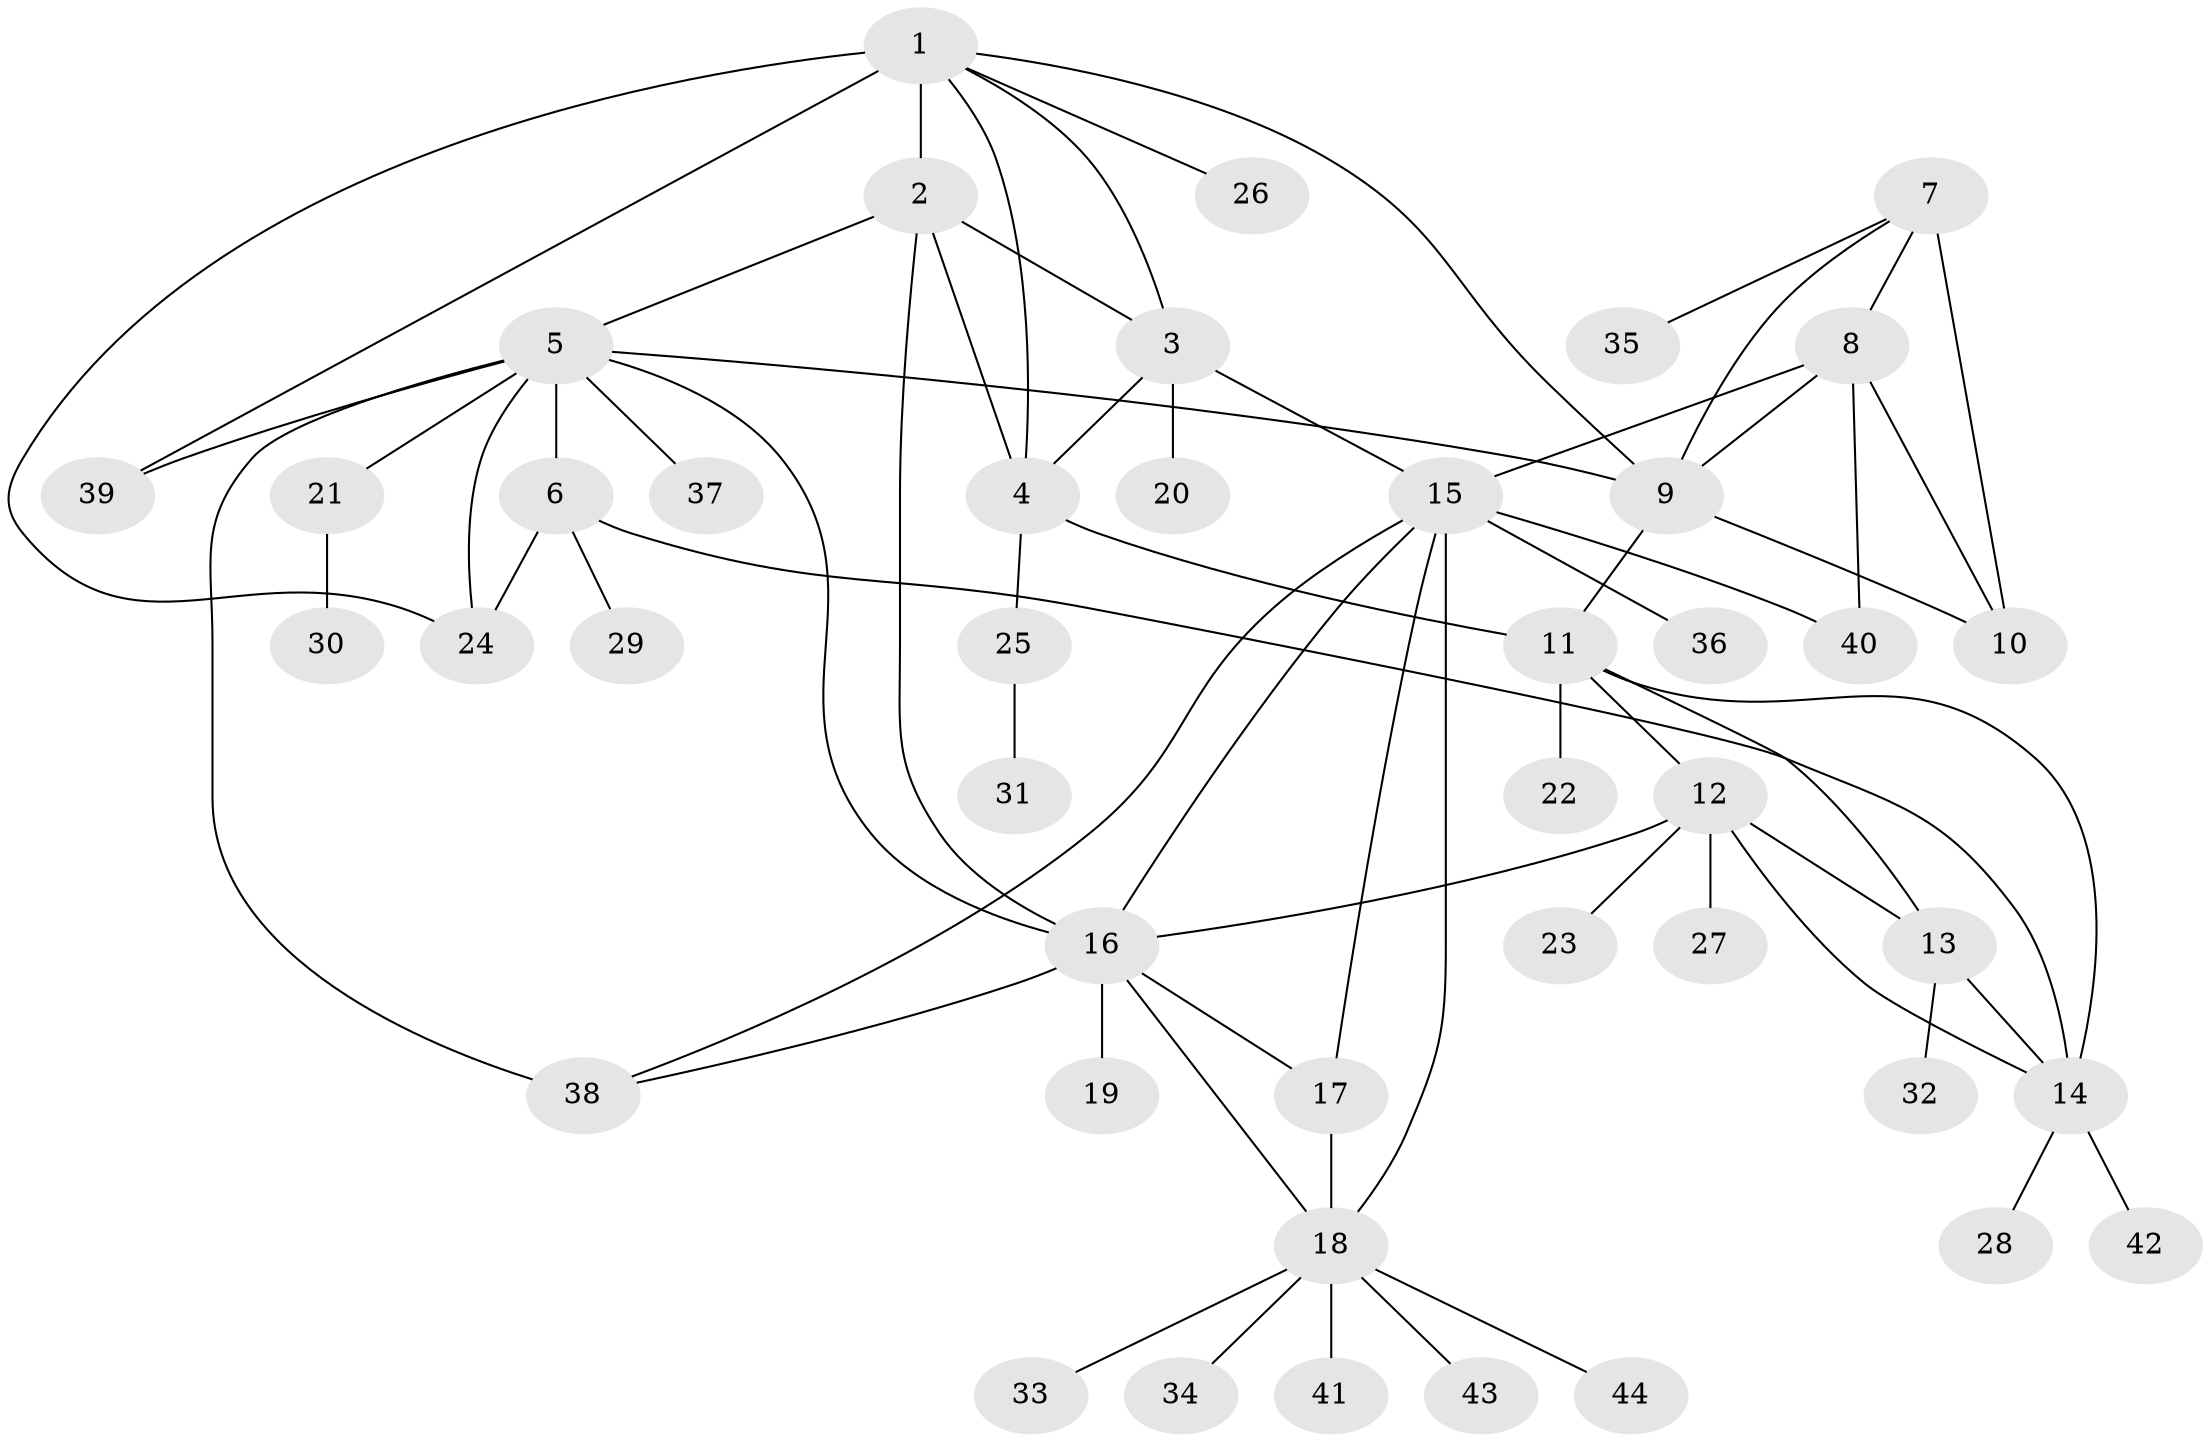 // original degree distribution, {10: 0.03409090909090909, 5: 0.011363636363636364, 7: 0.06818181818181818, 6: 0.03409090909090909, 8: 0.022727272727272728, 3: 0.03409090909090909, 4: 0.022727272727272728, 13: 0.011363636363636364, 9: 0.011363636363636364, 1: 0.5909090909090909, 2: 0.1590909090909091}
// Generated by graph-tools (version 1.1) at 2025/37/03/09/25 02:37:26]
// undirected, 44 vertices, 68 edges
graph export_dot {
graph [start="1"]
  node [color=gray90,style=filled];
  1;
  2;
  3;
  4;
  5;
  6;
  7;
  8;
  9;
  10;
  11;
  12;
  13;
  14;
  15;
  16;
  17;
  18;
  19;
  20;
  21;
  22;
  23;
  24;
  25;
  26;
  27;
  28;
  29;
  30;
  31;
  32;
  33;
  34;
  35;
  36;
  37;
  38;
  39;
  40;
  41;
  42;
  43;
  44;
  1 -- 2 [weight=1.0];
  1 -- 3 [weight=1.0];
  1 -- 4 [weight=1.0];
  1 -- 9 [weight=1.0];
  1 -- 24 [weight=3.0];
  1 -- 26 [weight=1.0];
  1 -- 39 [weight=1.0];
  2 -- 3 [weight=1.0];
  2 -- 4 [weight=1.0];
  2 -- 5 [weight=1.0];
  2 -- 16 [weight=1.0];
  3 -- 4 [weight=1.0];
  3 -- 15 [weight=1.0];
  3 -- 20 [weight=2.0];
  4 -- 11 [weight=1.0];
  4 -- 25 [weight=1.0];
  5 -- 6 [weight=3.0];
  5 -- 9 [weight=1.0];
  5 -- 16 [weight=1.0];
  5 -- 21 [weight=1.0];
  5 -- 24 [weight=1.0];
  5 -- 37 [weight=1.0];
  5 -- 38 [weight=2.0];
  5 -- 39 [weight=1.0];
  6 -- 14 [weight=1.0];
  6 -- 24 [weight=1.0];
  6 -- 29 [weight=1.0];
  7 -- 8 [weight=1.0];
  7 -- 9 [weight=1.0];
  7 -- 10 [weight=3.0];
  7 -- 35 [weight=1.0];
  8 -- 9 [weight=1.0];
  8 -- 10 [weight=1.0];
  8 -- 15 [weight=1.0];
  8 -- 40 [weight=2.0];
  9 -- 10 [weight=1.0];
  9 -- 11 [weight=1.0];
  11 -- 12 [weight=1.0];
  11 -- 13 [weight=1.0];
  11 -- 14 [weight=1.0];
  11 -- 22 [weight=4.0];
  12 -- 13 [weight=1.0];
  12 -- 14 [weight=1.0];
  12 -- 16 [weight=1.0];
  12 -- 23 [weight=1.0];
  12 -- 27 [weight=2.0];
  13 -- 14 [weight=1.0];
  13 -- 32 [weight=2.0];
  14 -- 28 [weight=1.0];
  14 -- 42 [weight=1.0];
  15 -- 16 [weight=1.0];
  15 -- 17 [weight=1.0];
  15 -- 18 [weight=1.0];
  15 -- 36 [weight=2.0];
  15 -- 38 [weight=1.0];
  15 -- 40 [weight=1.0];
  16 -- 17 [weight=1.0];
  16 -- 18 [weight=1.0];
  16 -- 19 [weight=5.0];
  16 -- 38 [weight=1.0];
  17 -- 18 [weight=1.0];
  18 -- 33 [weight=1.0];
  18 -- 34 [weight=1.0];
  18 -- 41 [weight=1.0];
  18 -- 43 [weight=1.0];
  18 -- 44 [weight=1.0];
  21 -- 30 [weight=1.0];
  25 -- 31 [weight=1.0];
}
